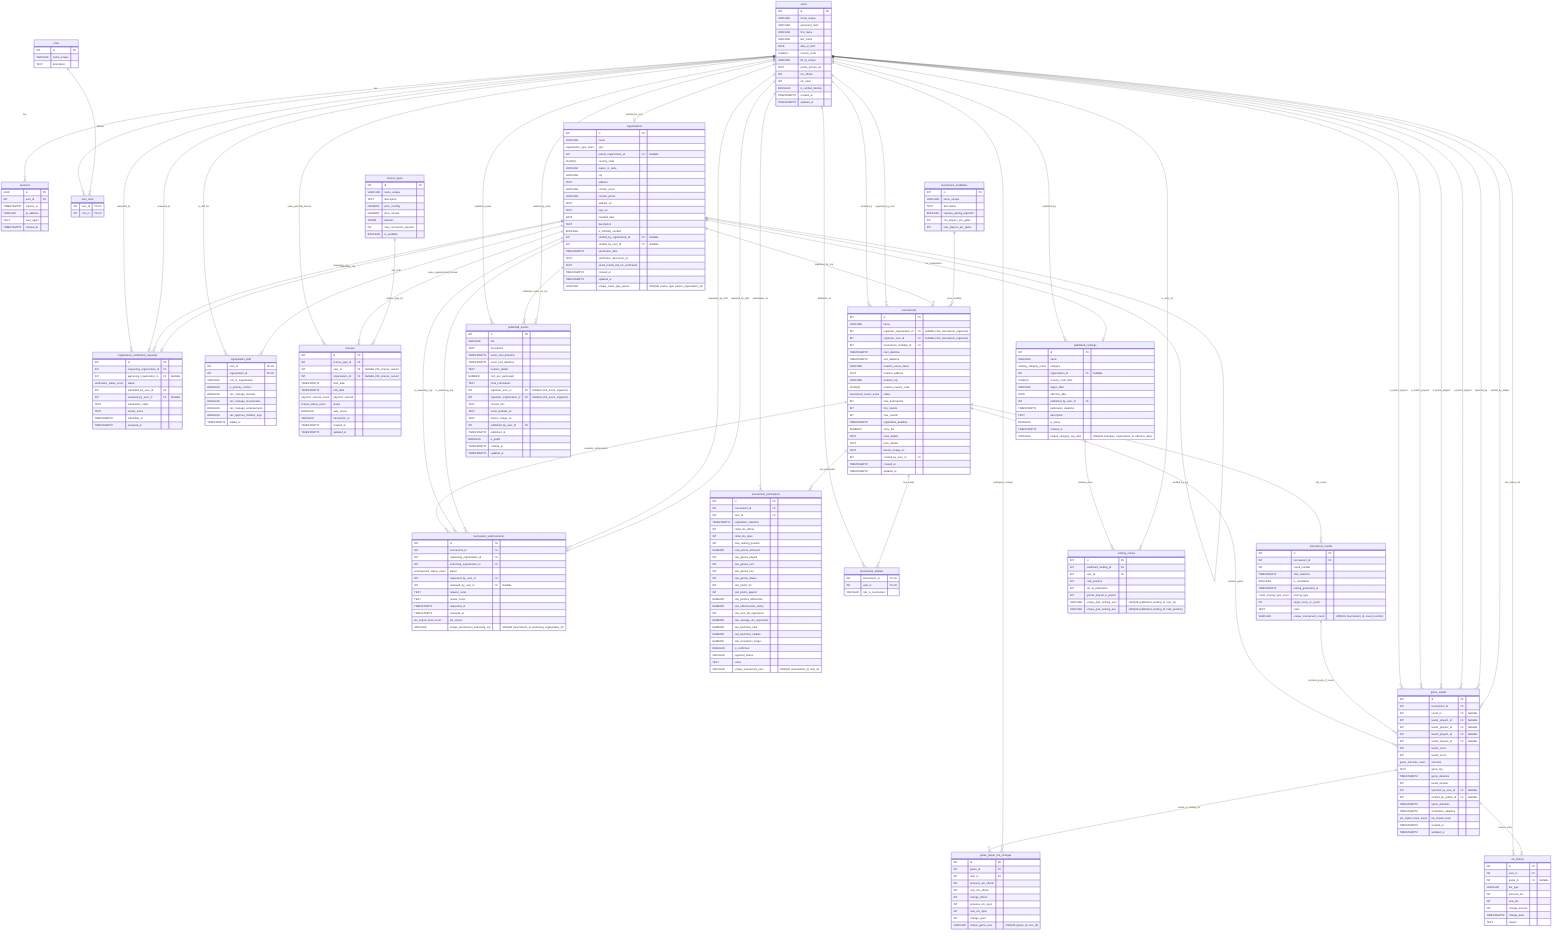 erDiagram

    users {
        INT id PK
        VARCHAR email_unique
        VARCHAR password_hash
        VARCHAR first_name
        VARCHAR last_name
        DATE date_of_birth
        CHAR(2) country_code
        VARCHAR fid_id_unique
        TEXT profile_picture_url
        INT elo_official
        INT elo_open
        BOOLEAN is_verified_identity
        TIMESTAMPTZ created_at
        TIMESTAMPTZ updated_at
    }

    sessions {
        UUID id PK
        INT user_id FK
        TIMESTAMPTZ expires_at
        VARCHAR ip_address
        TEXT user_agent
        TIMESTAMPTZ created_at
    }

    roles {
        INT id PK
        VARCHAR name_unique
        TEXT description
    }

    user_roles {
        INT user_id PK, FK
        INT role_id PK, FK
    }

    organizations {
        INT id PK
        VARCHAR name
        organization_type_enum type
        INT parent_organization_id FK "Nullable"
        CHAR(2) country_code
        VARCHAR region_or_state
        VARCHAR city
        TEXT address
        VARCHAR contact_email
        VARCHAR contact_phone
        TEXT website_url
        TEXT logo_url
        DATE founded_date
        TEXT description
        BOOLEAN is_officially_verified
        INT verified_by_organization_id FK "Nullable"
        INT verified_by_user_id FK "Nullable"
        TIMESTAMPTZ verification_date
        TEXT verification_document_url
        TEXT social_media_link_for_verification
        TIMESTAMPTZ created_at
        TIMESTAMPTZ updated_at
        VARCHAR unique_name_type_parent "UNIQUE (name, type, parent_organization_id)"
    }

    organization_verification_requests {
        INT id PK
        INT requesting_organization_id FK
        INT approving_organization_id FK "Nullable"
        verification_status_enum status
        INT submitted_by_user_id FK
        INT reviewed_by_user_id FK "Nullable"
        TEXT submission_notes
        TEXT review_notes
        TIMESTAMPTZ submitted_at
        TIMESTAMPTZ reviewed_at
    }

    organization_staff {
        INT user_id PK, FK
        INT organization_id PK, FK
        VARCHAR role_in_organization
        BOOLEAN is_primary_contact
        BOOLEAN can_manage_licenses
        BOOLEAN can_manage_tournaments
        BOOLEAN can_manage_endorsements
        BOOLEAN can_approve_children_orgs
        TIMESTAMPTZ added_at
    }

    license_types {
        INT id PK
        VARCHAR name_unique
        TEXT description
        NUMERIC price_monthly
        NUMERIC price_annual
        JSONB features
        INT max_concurrent_sessions
        BOOLEAN is_available
    }

    licenses {
        INT id PK
        INT license_type_id FK
        INT user_id FK "Nullable (chk_license_owner)"
        INT organization_id FK "Nullable (chk_license_owner)"
        TIMESTAMPTZ start_date
        TIMESTAMPTZ end_date
        payment_interval_enum payment_interval
        license_status_enum status
        BOOLEAN auto_renew
        VARCHAR transaction_id
        TIMESTAMPTZ created_at
        TIMESTAMPTZ updated_at
    }

    tournament_modalities {
        INT id PK
        VARCHAR name_unique
        TEXT description
        BOOLEAN requires_pairing_algorithm
        INT min_players_per_game
        INT max_players_per_game
    }

    tournaments {
        INT id PK
        VARCHAR name
        INT organizer_organization_id FK "Nullable (chk_tournament_organizer)"
        INT organizer_user_id FK "Nullable (chk_tournament_organizer)"
        INT tournament_modality_id FK
        TIMESTAMPTZ start_datetime
        TIMESTAMPTZ end_datetime
        VARCHAR location_venue_name
        TEXT location_address
        VARCHAR location_city
        CHAR(2) location_country_code
        tournament_status_enum status
        INT max_participants
        INT min_rounds
        INT max_rounds
        TIMESTAMPTZ registration_deadline
        NUMERIC entry_fee
        TEXT rules_details
        TEXT prize_details
        TEXT banner_image_url
        INT created_by_user_id FK
        TIMESTAMPTZ created_at
        TIMESTAMPTZ updated_at
    }

    tournament_endorsements {
        INT id PK
        INT tournament_id FK
        INT requesting_organization_id FK
        INT endorsing_organization_id FK
        endorsement_status_enum status
        INT requested_by_user_id FK
        INT reviewed_by_user_id FK "Nullable"
        TEXT request_notes
        TEXT review_notes
        TIMESTAMPTZ requested_at
        TIMESTAMPTZ reviewed_at
        elo_impact_level_enum elo_impact
        VARCHAR unique_tournament_endorsing_org "UNIQUE (tournament_id, endorsing_organization_id)"
    }

    tournament_participants {
        INT id PK
        INT tournament_id FK
        INT user_id FK
        TIMESTAMPTZ registration_datetime
        INT initial_elo_official
        INT initial_elo_open
        INT final_ranking_position
        NUMERIC total_points_achieved
        INT stat_games_played
        INT stat_games_won
        INT stat_games_lost
        INT stat_games_drawn
        INT stat_points_for
        INT stat_points_against
        NUMERIC stat_positive_differential
        NUMERIC stat_effectiveness_rating
        INT stat_sum_elo_opponents
        NUMERIC stat_average_elo_opponents
        NUMERIC stat_buchholz_total
        NUMERIC stat_buchholz_median
        NUMERIC stat_sonneborn_berger
        BOOLEAN is_confirmed
        VARCHAR payment_status
        TEXT notes
        VARCHAR unique_tournament_user "UNIQUE (tournament_id, user_id)"
    }

    tournament_arbiters {
        INT tournament_id PK, FK
        INT user_id PK, FK
        VARCHAR role_in_tournament
    }

    tournament_rounds {
        INT id PK
        INT tournament_id FK
        INT round_number
        TIMESTAMPTZ start_datetime
        BOOLEAN is_completed
        TIMESTAMPTZ pairing_generated_at
        round_scoring_type_enum scoring_type
        INT target_score_or_cycles
        TEXT notes
        VARCHAR unique_tournament_round "UNIQUE (tournament_id, round_number)"
    }

    game_results {
        INT id PK
        INT tournament_id FK
        INT round_id FK "Nullable"
        INT team1_player1_id FK "Nullable"
        INT team1_player2_id FK "Nullable"
        INT team2_player1_id FK "Nullable"
        INT team2_player2_id FK "Nullable"
        INT team1_score
        INT team2_score
        game_outcome_enum outcome
        TEXT game_log
        TIMESTAMPTZ game_datetime
        INT board_number
        INT reported_by_user_id FK "Nullable"
        INT verified_by_arbiter_id FK "Nullable"
        TIMESTAMPTZ report_datetime
        TIMESTAMPTZ verification_datetime
        elo_impact_level_enum elo_impact_level
        TIMESTAMPTZ created_at
        TIMESTAMPTZ updated_at
    }

    game_player_elo_changes {
        INT id PK
        INT game_id FK
        INT user_id FK
        INT previous_elo_official
        INT new_elo_official
        INT change_official
        INT previous_elo_open
        INT new_elo_open
        INT change_open
        VARCHAR unique_game_user "UNIQUE (game_id, user_id)"
    }

    elo_history {
        INT id PK
        INT user_id FK
        INT game_id FK "Nullable"
        VARCHAR elo_type
        INT previous_elo
        INT new_elo
        INT change_amount
        TIMESTAMPTZ change_date
        TEXT reason
    }

    published_rankings {
        INT id PK
        VARCHAR name
        ranking_category_enum category
        INT organization_id FK "Nullable"
        CHAR(2) country_code_filter
        VARCHAR region_filter
        DATE effective_date
        INT published_by_user_id FK
        TIMESTAMPTZ publication_datetime
        TEXT description
        BOOLEAN is_active
        TIMESTAMPTZ created_at
        VARCHAR unique_category_org_date "UNIQUE (category, organization_id, effective_date)"
    }

    ranking_entries {
        INT id PK
        INT published_ranking_id FK
        INT user_id FK
        INT rank_position
        INT elo_at_publication
        INT games_played_in_period
        VARCHAR unique_pub_ranking_user "UNIQUE (published_ranking_id, user_id)"
        VARCHAR unique_pub_ranking_pos "UNIQUE (published_ranking_id, rank_position)"
    }

    published_events {
        INT id PK
        VARCHAR title
        TEXT description
        TIMESTAMPTZ event_start_datetime
        TIMESTAMPTZ event_end_datetime
        TEXT location_details
        NUMERIC cost_per_participant
        TEXT prize_information
        INT organizer_user_id FK "Nullable (chk_event_organizer)"
        INT organizer_organization_id FK "Nullable (chk_event_organizer)"
        TEXT contact_info
        TEXT event_website_url
        TEXT banner_image_url
        INT published_by_user_id FK
        TIMESTAMPTZ published_at
        BOOLEAN is_public
        TIMESTAMPTZ created_at
        TIMESTAMPTZ updated_at
    }

    %% Relationships
    users ||--o{ sessions : "has"
    users ||--o{ user_roles : "has"
    roles ||--o{ user_roles : "defines"
    users ||--o{ organization_staff : "is_staff_for"
    organizations ||--o{ organization_staff : "has_staff"
    users ||--o{ licenses : "owns_personal_license"
    organizations ||--o{ licenses : "owns_organizational_license"
    license_types ||--o{ licenses : "defines_type_for"
    users ||--o{ tournaments : "created_by"
    users ||--o{ tournaments : "organized_by_user"
    organizations ||--o{ tournaments : "organized_by_org"
    tournament_modalities ||--o{ tournaments : "uses_modality"
    users ||--o{ tournament_participants : "participates_as"
    tournaments ||--o{ tournament_participants : "has_participant"
    users ||--o{ tournament_arbiters : "arbitrates_as"
    tournaments ||--o{ tournament_arbiters : "has_arbiter"
    tournaments ||--o{ tournament_rounds : "has_round"
    tournaments ||--o{ game_results : "contains_game"
    tournament_rounds ||--o{ game_results : "contains_game_of_round"
    users ||--o{ game_results : "is_team1_player1"
    users ||--o{ game_results : "is_team1_player2"
    users ||--o{ game_results : "is_team2_player1"
    users ||--o{ game_results : "is_team2_player2"
    users ||--o{ game_results : "reported_by"
    users ||--o{ game_results : "verified_by_arbiter"
    game_results ||--o{ game_player_elo_changes : "results_in_change_for"
    users ||--o{ game_player_elo_changes : "undergoes_change"
    users ||--o{ elo_history : "has_history_for"
    game_results ||--o| elo_history : "causes_entry"
    users ||--o{ published_rankings : "published_by"
    organizations ||--o| published_rankings : "for_organization"
    published_rankings ||--o{ ranking_entries : "contains_entry"
    users ||--o{ ranking_entries : "is_entry_for"
    users ||--o{ organization_verification_requests : "submitted_by"
    users ||--o| organization_verification_requests : "reviewed_by"
    organizations ||--o{ organization_verification_requests : "requesting_org"
    organizations ||--o| organization_verification_requests : "approving_org"
    organizations ||--o| organizations : "parent_of"
    organizations ||--o| organizations : "verified_by_org"
    users ||--o| organizations : "verified_by_user"
    users ||--o{ published_events : "publishes_event"
    organizations ||--o{ published_events : "publishes_event_as_org"
    users ||--o{ published_events : "created_by_entry"
    tournaments ||--o{ tournament_endorsements : "requests_endorsement"
    organizations ||--o{ tournament_endorsements : "is_requesting_org"
    organizations ||--o{ tournament_endorsements : "is_endorsing_org"
    users ||--o{ tournament_endorsements : "requested_by_staff"
    users ||--o| tournament_endorsements : "reviewed_by_staff"